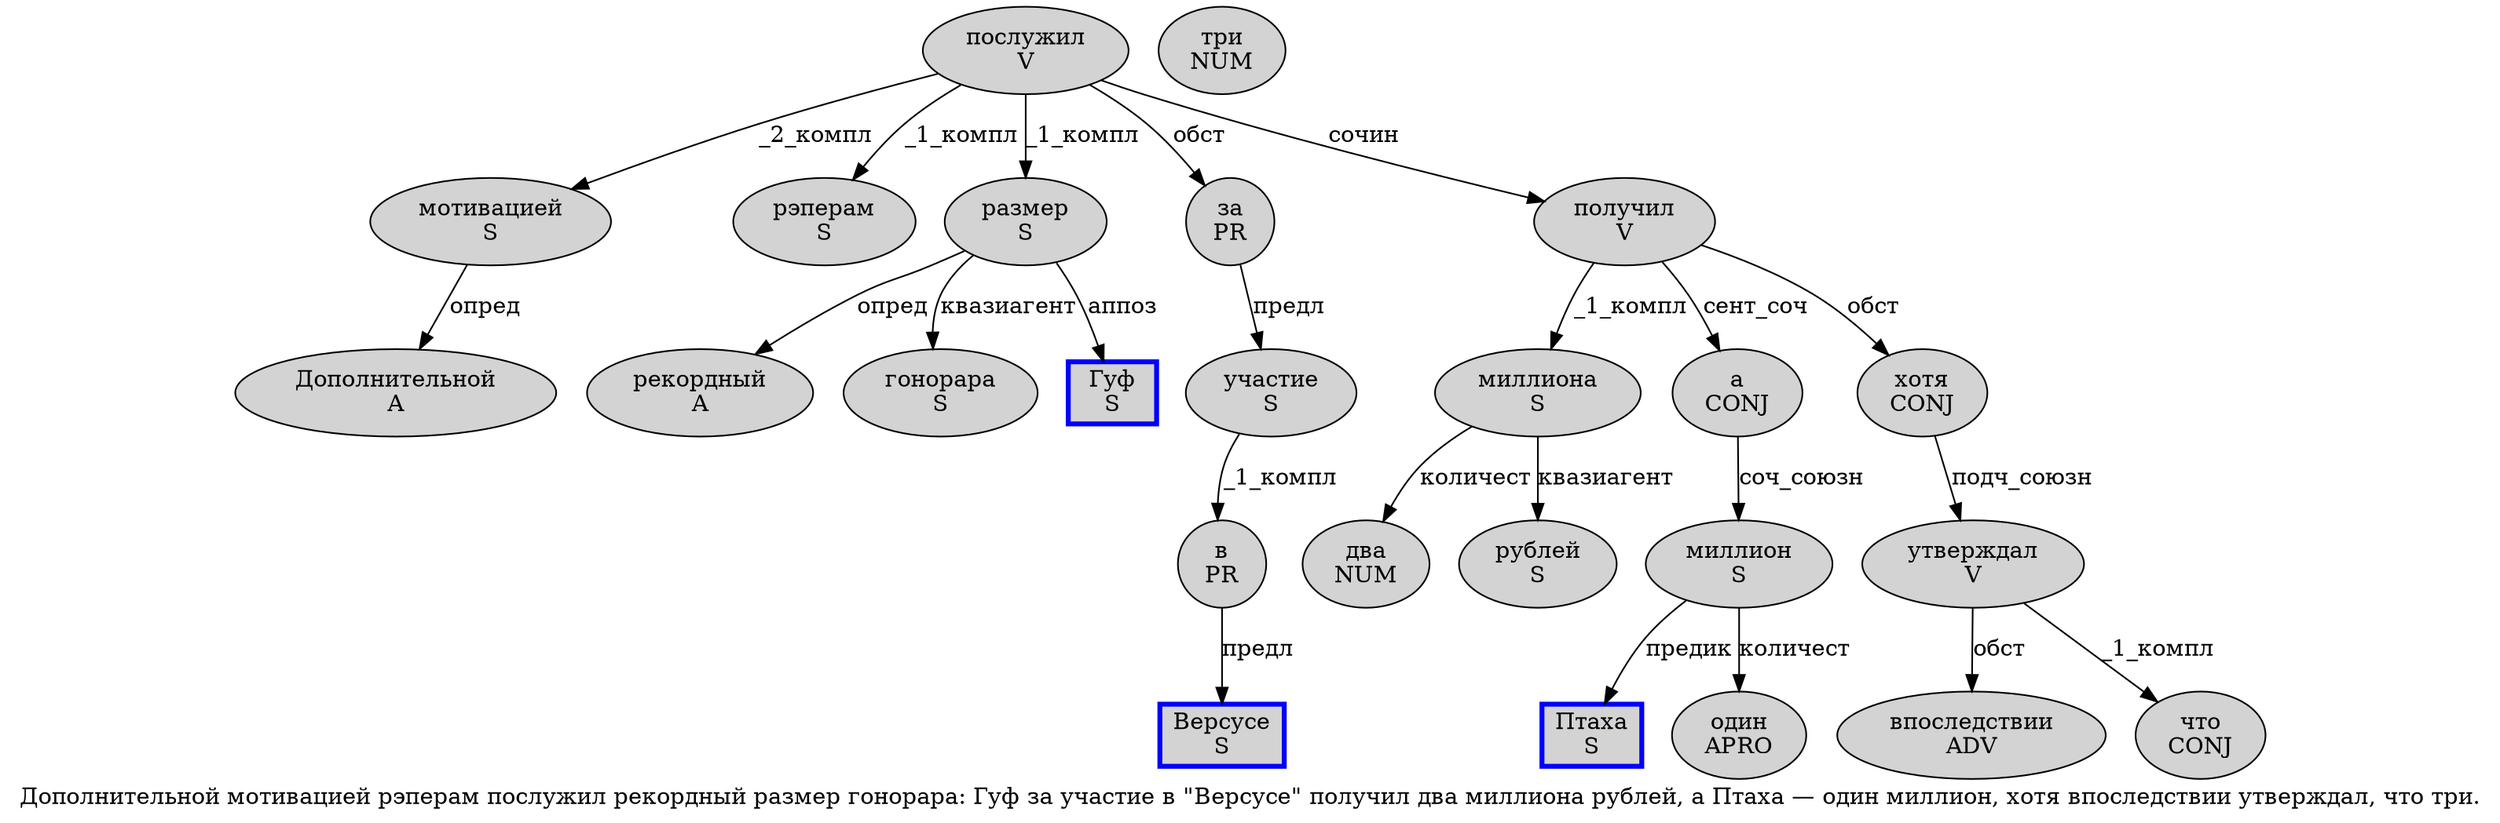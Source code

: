 digraph SENTENCE_333 {
	graph [label="Дополнительной мотивацией рэперам послужил рекордный размер гонорара: Гуф за участие в \"Версусе\" получил два миллиона рублей, а Птаха — один миллион, хотя впоследствии утверждал, что три."]
	node [style=filled]
		0 [label="Дополнительной
A" color="" fillcolor=lightgray penwidth=1 shape=ellipse]
		1 [label="мотивацией
S" color="" fillcolor=lightgray penwidth=1 shape=ellipse]
		2 [label="рэперам
S" color="" fillcolor=lightgray penwidth=1 shape=ellipse]
		3 [label="послужил
V" color="" fillcolor=lightgray penwidth=1 shape=ellipse]
		4 [label="рекордный
A" color="" fillcolor=lightgray penwidth=1 shape=ellipse]
		5 [label="размер
S" color="" fillcolor=lightgray penwidth=1 shape=ellipse]
		6 [label="гонорара
S" color="" fillcolor=lightgray penwidth=1 shape=ellipse]
		8 [label="Гуф
S" color=blue fillcolor=lightgray penwidth=3 shape=box]
		9 [label="за
PR" color="" fillcolor=lightgray penwidth=1 shape=ellipse]
		10 [label="участие
S" color="" fillcolor=lightgray penwidth=1 shape=ellipse]
		11 [label="в
PR" color="" fillcolor=lightgray penwidth=1 shape=ellipse]
		13 [label="Версусе
S" color=blue fillcolor=lightgray penwidth=3 shape=box]
		15 [label="получил
V" color="" fillcolor=lightgray penwidth=1 shape=ellipse]
		16 [label="два
NUM" color="" fillcolor=lightgray penwidth=1 shape=ellipse]
		17 [label="миллиона
S" color="" fillcolor=lightgray penwidth=1 shape=ellipse]
		18 [label="рублей
S" color="" fillcolor=lightgray penwidth=1 shape=ellipse]
		20 [label="а
CONJ" color="" fillcolor=lightgray penwidth=1 shape=ellipse]
		21 [label="Птаха
S" color=blue fillcolor=lightgray penwidth=3 shape=box]
		23 [label="один
APRO" color="" fillcolor=lightgray penwidth=1 shape=ellipse]
		24 [label="миллион
S" color="" fillcolor=lightgray penwidth=1 shape=ellipse]
		26 [label="хотя
CONJ" color="" fillcolor=lightgray penwidth=1 shape=ellipse]
		27 [label="впоследствии
ADV" color="" fillcolor=lightgray penwidth=1 shape=ellipse]
		28 [label="утверждал
V" color="" fillcolor=lightgray penwidth=1 shape=ellipse]
		30 [label="что
CONJ" color="" fillcolor=lightgray penwidth=1 shape=ellipse]
		31 [label="три
NUM" color="" fillcolor=lightgray penwidth=1 shape=ellipse]
			20 -> 24 [label="соч_союзн"]
			15 -> 17 [label="_1_компл"]
			15 -> 20 [label="сент_соч"]
			15 -> 26 [label="обст"]
			5 -> 4 [label="опред"]
			5 -> 6 [label="квазиагент"]
			5 -> 8 [label="аппоз"]
			24 -> 21 [label="предик"]
			24 -> 23 [label="количест"]
			3 -> 1 [label="_2_компл"]
			3 -> 2 [label="_1_компл"]
			3 -> 5 [label="_1_компл"]
			3 -> 9 [label="обст"]
			3 -> 15 [label="сочин"]
			26 -> 28 [label="подч_союзн"]
			10 -> 11 [label="_1_компл"]
			17 -> 16 [label="количест"]
			17 -> 18 [label="квазиагент"]
			9 -> 10 [label="предл"]
			1 -> 0 [label="опред"]
			11 -> 13 [label="предл"]
			28 -> 27 [label="обст"]
			28 -> 30 [label="_1_компл"]
}